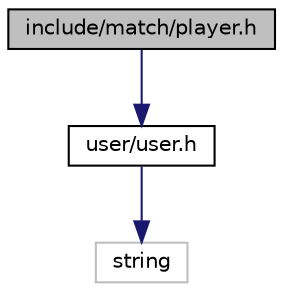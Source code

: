 digraph "include/match/player.h"
{
 // LATEX_PDF_SIZE
  edge [fontname="Helvetica",fontsize="10",labelfontname="Helvetica",labelfontsize="10"];
  node [fontname="Helvetica",fontsize="10",shape=record];
  Node1 [label="include/match/player.h",height=0.2,width=0.4,color="black", fillcolor="grey75", style="filled", fontcolor="black",tooltip="Class Player is a specification of User, which can be either bot or real player to play a match."];
  Node1 -> Node2 [color="midnightblue",fontsize="10",style="solid",fontname="Helvetica"];
  Node2 [label="user/user.h",height=0.2,width=0.4,color="black", fillcolor="white", style="filled",URL="$user_2user_8h.html",tooltip="Class User is a superset o player which will ideally be used to handle only real players."];
  Node2 -> Node3 [color="midnightblue",fontsize="10",style="solid",fontname="Helvetica"];
  Node3 [label="string",height=0.2,width=0.4,color="grey75", fillcolor="white", style="filled",tooltip=" "];
}
